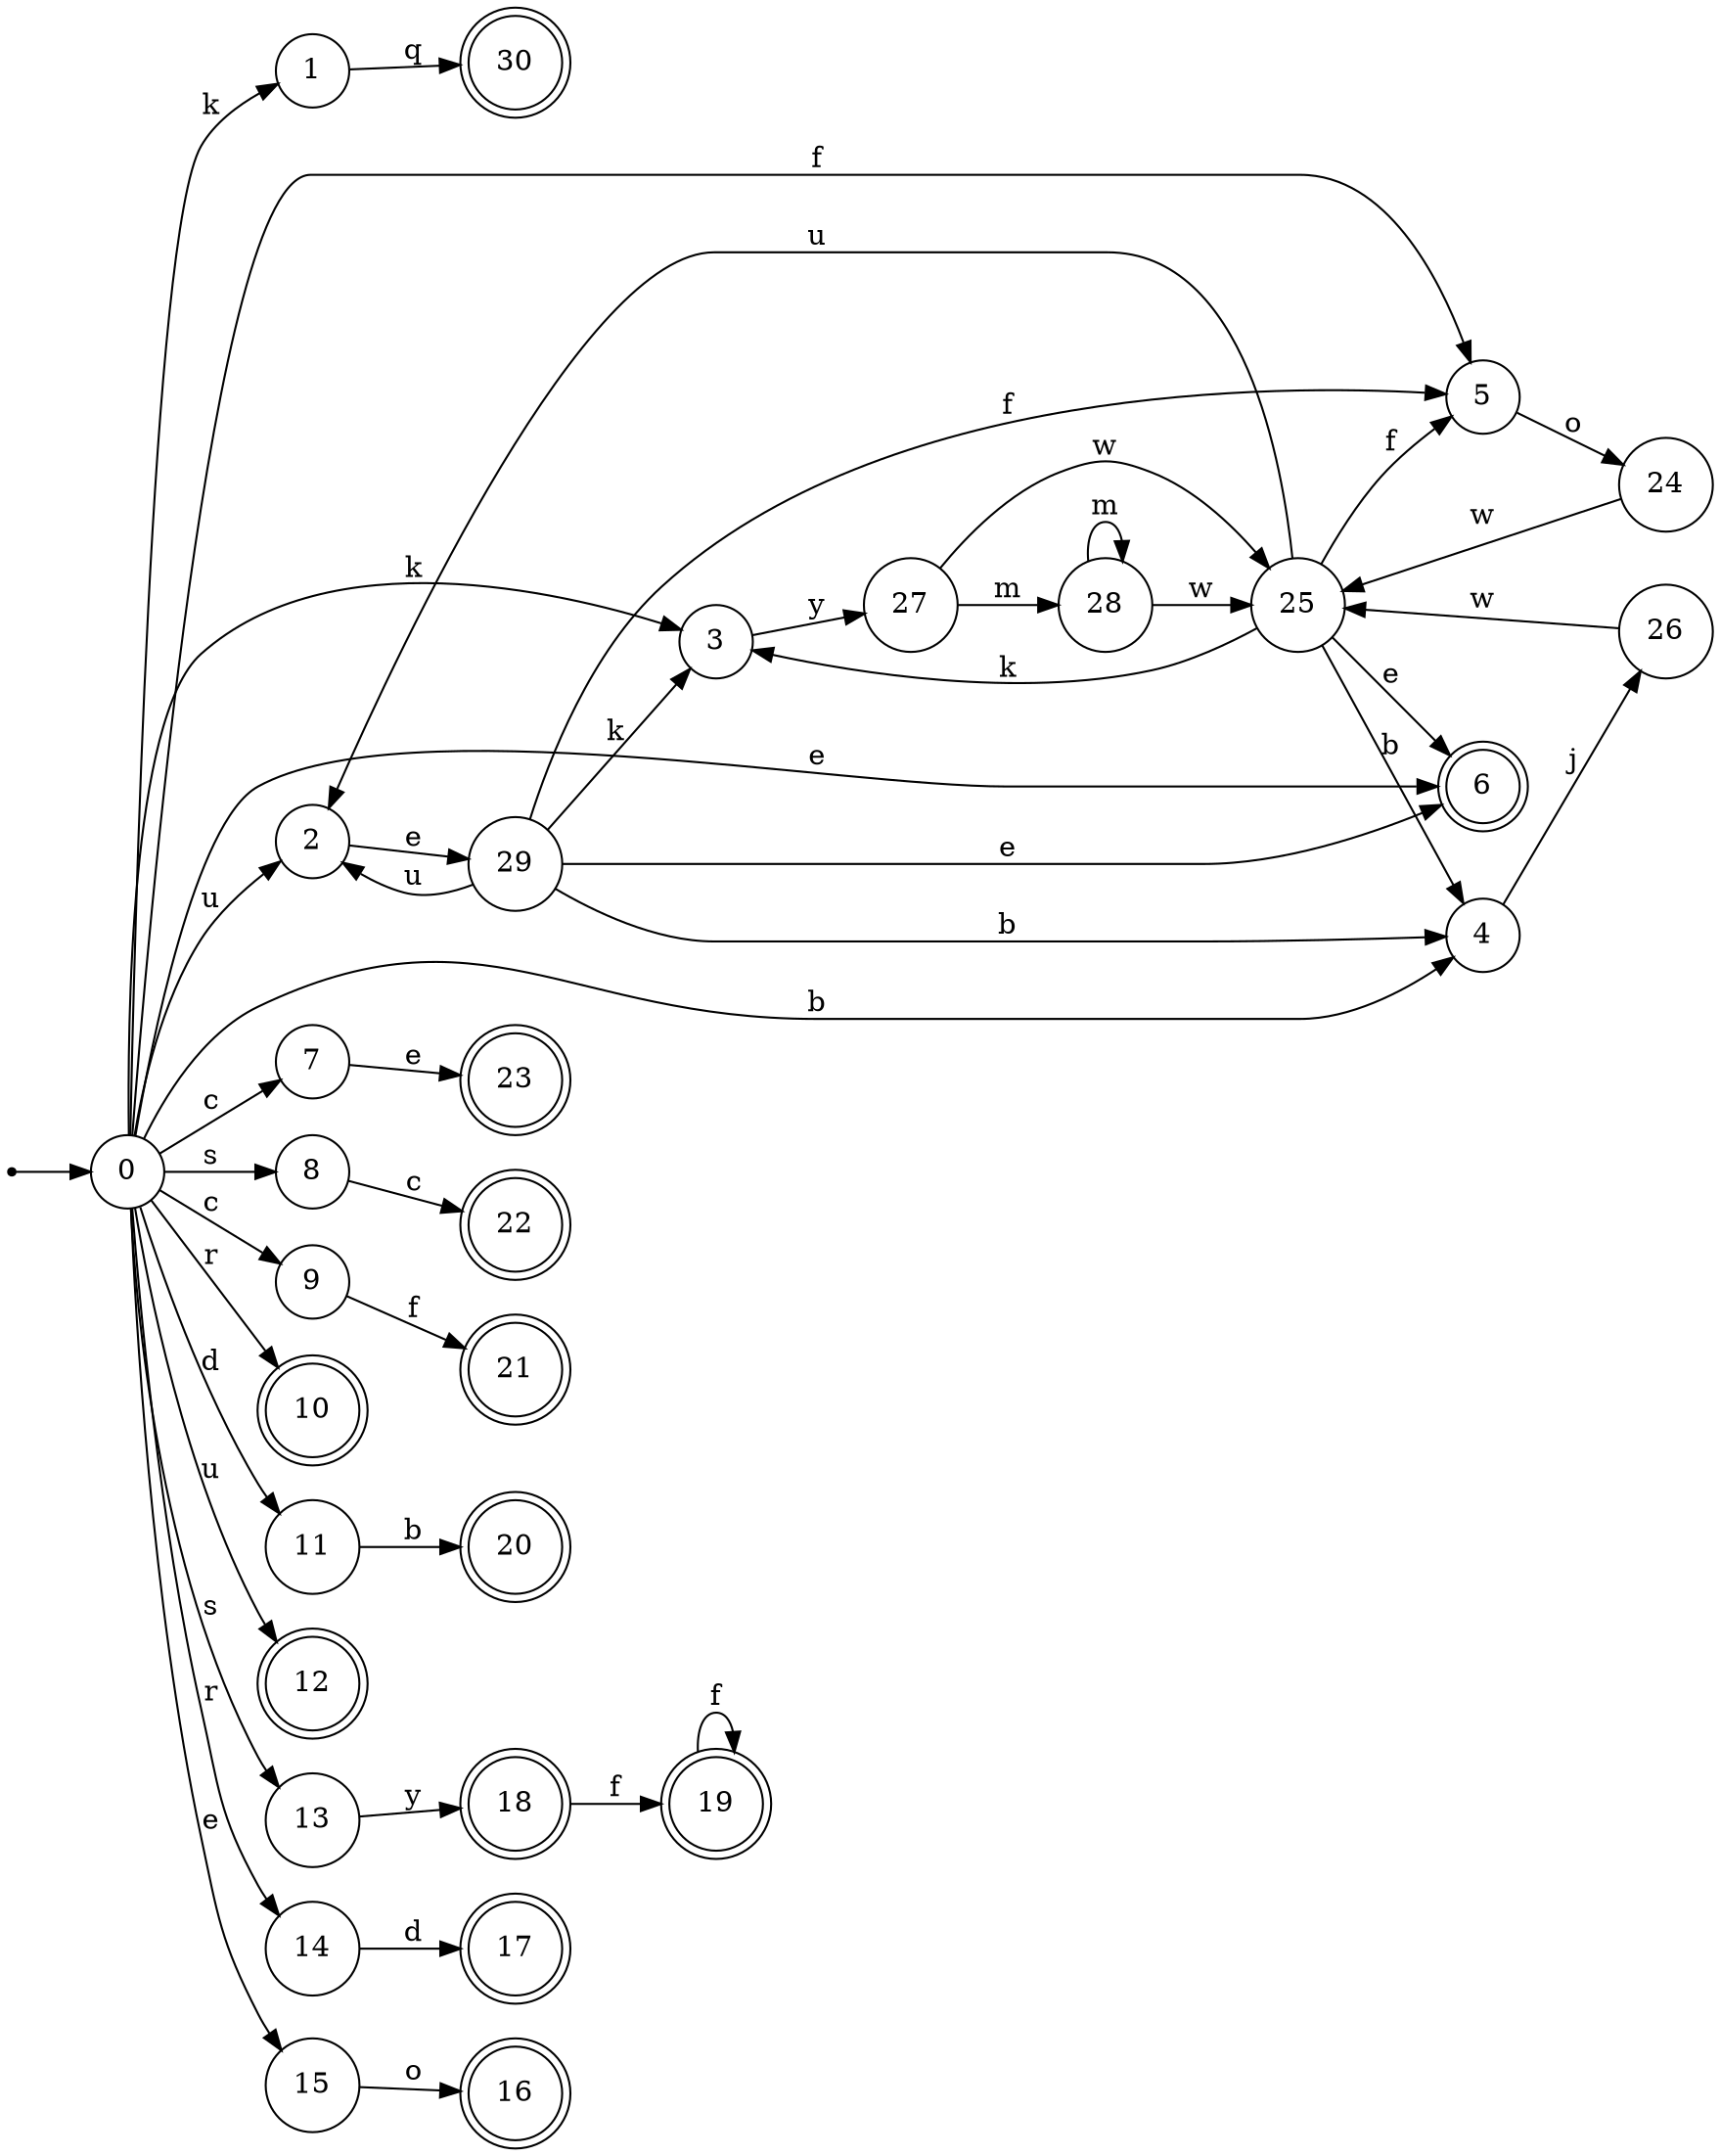 digraph finite_state_machine {
rankdir=LR;
size="20,20";
node [shape = point]; "dummy0"
node [shape = circle]; "0";
"dummy0" -> "0";
node [shape = circle]; "1";
node [shape = circle]; "2";
node [shape = circle]; "3";
node [shape = circle]; "4";
node [shape = circle]; "5";
node [shape = doublecircle]; "6";node [shape = circle]; "7";
node [shape = circle]; "8";
node [shape = circle]; "9";
node [shape = doublecircle]; "10";node [shape = circle]; "11";
node [shape = doublecircle]; "12";node [shape = circle]; "13";
node [shape = circle]; "14";
node [shape = circle]; "15";
node [shape = doublecircle]; "16";node [shape = doublecircle]; "17";node [shape = doublecircle]; "18";node [shape = doublecircle]; "19";node [shape = doublecircle]; "20";node [shape = doublecircle]; "21";node [shape = doublecircle]; "22";node [shape = doublecircle]; "23";node [shape = circle]; "24";
node [shape = circle]; "25";
node [shape = circle]; "26";
node [shape = circle]; "27";
node [shape = circle]; "28";
node [shape = circle]; "29";
node [shape = doublecircle]; "30";"0" -> "1" [label = "k"];
 "0" -> "3" [label = "k"];
 "0" -> "2" [label = "u"];
 "0" -> "12" [label = "u"];
 "0" -> "4" [label = "b"];
 "0" -> "5" [label = "f"];
 "0" -> "6" [label = "e"];
 "0" -> "15" [label = "e"];
 "0" -> "9" [label = "c"];
 "0" -> "7" [label = "c"];
 "0" -> "8" [label = "s"];
 "0" -> "13" [label = "s"];
 "0" -> "10" [label = "r"];
 "0" -> "14" [label = "r"];
 "0" -> "11" [label = "d"];
 "15" -> "16" [label = "o"];
 "14" -> "17" [label = "d"];
 "13" -> "18" [label = "y"];
 "18" -> "19" [label = "f"];
 "19" -> "19" [label = "f"];
 "11" -> "20" [label = "b"];
 "9" -> "21" [label = "f"];
 "8" -> "22" [label = "c"];
 "7" -> "23" [label = "e"];
 "5" -> "24" [label = "o"];
 "24" -> "25" [label = "w"];
 "25" -> "3" [label = "k"];
 "25" -> "4" [label = "b"];
 "25" -> "5" [label = "f"];
 "25" -> "2" [label = "u"];
 "25" -> "6" [label = "e"];
 "4" -> "26" [label = "j"];
 "26" -> "25" [label = "w"];
 "3" -> "27" [label = "y"];
 "27" -> "28" [label = "m"];
 "27" -> "25" [label = "w"];
 "28" -> "28" [label = "m"];
 "28" -> "25" [label = "w"];
 "2" -> "29" [label = "e"];
 "29" -> "2" [label = "u"];
 "29" -> "3" [label = "k"];
 "29" -> "4" [label = "b"];
 "29" -> "5" [label = "f"];
 "29" -> "6" [label = "e"];
 "1" -> "30" [label = "q"];
 }

